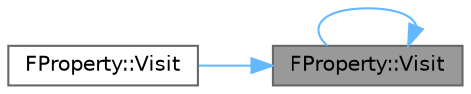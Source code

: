 digraph "FProperty::Visit"
{
 // INTERACTIVE_SVG=YES
 // LATEX_PDF_SIZE
  bgcolor="transparent";
  edge [fontname=Helvetica,fontsize=10,labelfontname=Helvetica,labelfontsize=10];
  node [fontname=Helvetica,fontsize=10,shape=box,height=0.2,width=0.4];
  rankdir="RL";
  Node1 [id="Node000001",label="FProperty::Visit",height=0.2,width=0.4,color="gray40", fillcolor="grey60", style="filled", fontcolor="black",tooltip="Visits this property and allows recursion into the inner properties This method allows callers to vis..."];
  Node1 -> Node1 [id="edge1_Node000001_Node000001",dir="back",color="steelblue1",style="solid",tooltip=" "];
  Node1 -> Node2 [id="edge2_Node000001_Node000002",dir="back",color="steelblue1",style="solid",tooltip=" "];
  Node2 [id="Node000002",label="FProperty::Visit",height=0.2,width=0.4,color="grey40", fillcolor="white", style="filled",URL="$d9/dbc/classFProperty.html#ad15c425d98993ff65e1312862476d7f3",tooltip="Visits this property and allows recursion into the inner properties This method allows callers to vis..."];
}
